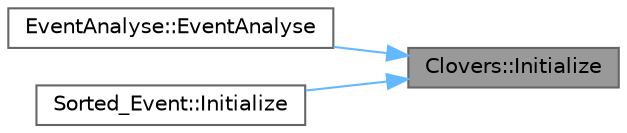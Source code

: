 digraph "Clovers::Initialize"
{
 // LATEX_PDF_SIZE
  bgcolor="transparent";
  edge [fontname=Helvetica,fontsize=10,labelfontname=Helvetica,labelfontsize=10];
  node [fontname=Helvetica,fontsize=10,shape=box,height=0.2,width=0.4];
  rankdir="RL";
  Node1 [id="Node000001",label="Clovers::Initialize",height=0.2,width=0.4,color="gray40", fillcolor="grey60", style="filled", fontcolor="black",tooltip=" "];
  Node1 -> Node2 [id="edge1_Node000001_Node000002",dir="back",color="steelblue1",style="solid",tooltip=" "];
  Node2 [id="Node000002",label="EventAnalyse::EventAnalyse",height=0.2,width=0.4,color="grey40", fillcolor="white", style="filled",URL="$class_event_analyse.html#ad1a958082173e421e93221ce6759c850",tooltip=" "];
  Node1 -> Node3 [id="edge2_Node000001_Node000003",dir="back",color="steelblue1",style="solid",tooltip=" "];
  Node3 [id="Node000003",label="Sorted_Event::Initialize",height=0.2,width=0.4,color="grey40", fillcolor="white", style="filled",URL="$class_sorted___event.html#a0c2d3980ba5e8ffb7398c53b846d7592",tooltip=" "];
}
